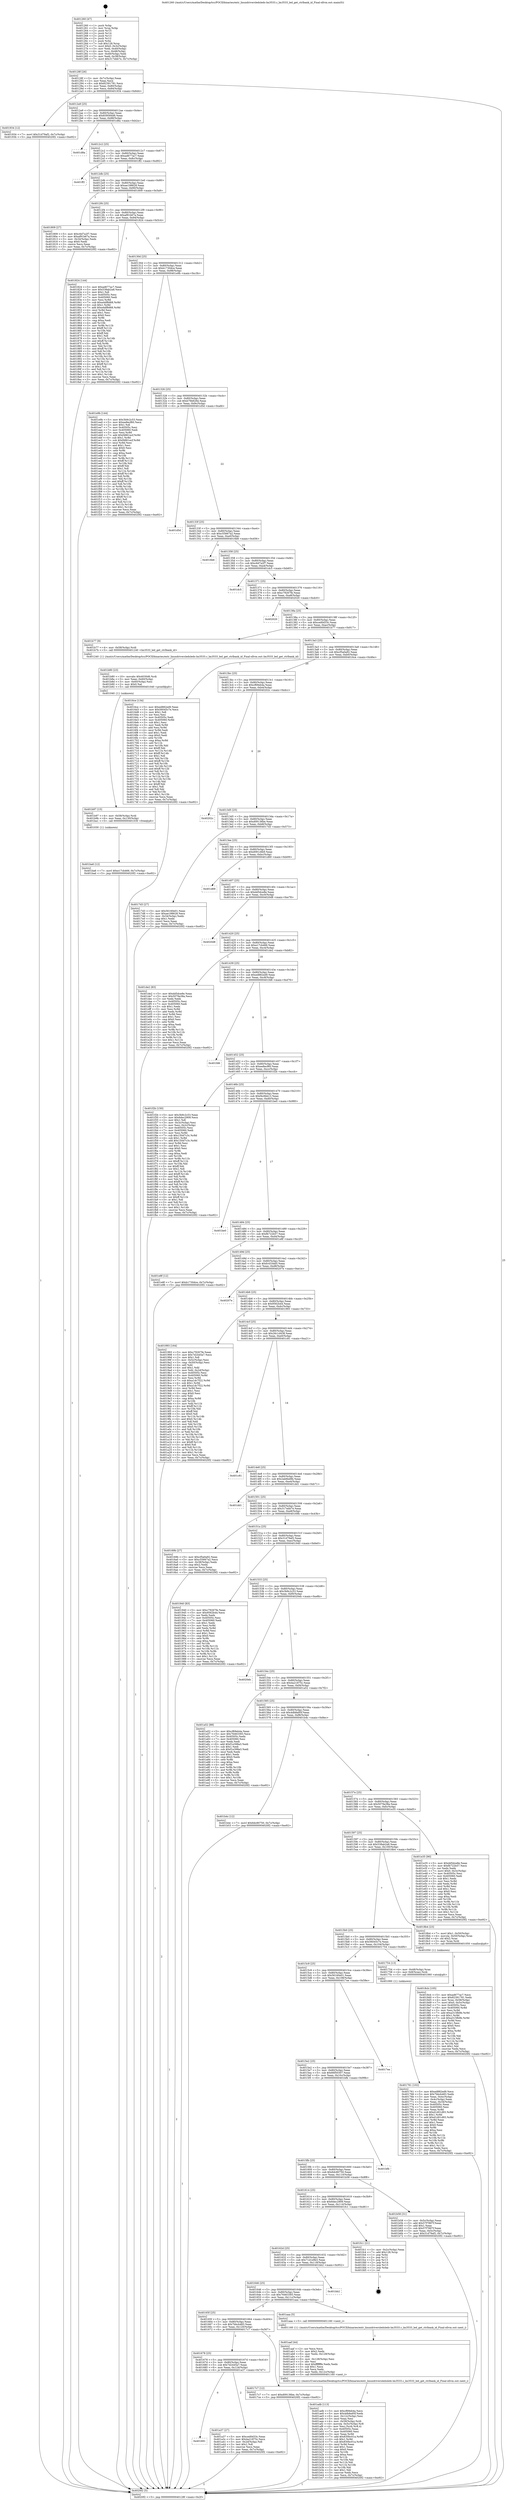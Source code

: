 digraph "0x401260" {
  label = "0x401260 (/mnt/c/Users/mathe/Desktop/tcc/POCII/binaries/extr_linuxdriversledsleds-lm3533.c_lm3533_led_get_ctrlbank_id_Final-ollvm.out::main(0))"
  labelloc = "t"
  node[shape=record]

  Entry [label="",width=0.3,height=0.3,shape=circle,fillcolor=black,style=filled]
  "0x40128f" [label="{
     0x40128f [26]\l
     | [instrs]\l
     &nbsp;&nbsp;0x40128f \<+3\>: mov -0x7c(%rbp),%eax\l
     &nbsp;&nbsp;0x401292 \<+2\>: mov %eax,%ecx\l
     &nbsp;&nbsp;0x401294 \<+6\>: sub $0x82391781,%ecx\l
     &nbsp;&nbsp;0x40129a \<+3\>: mov %eax,-0x80(%rbp)\l
     &nbsp;&nbsp;0x40129d \<+6\>: mov %ecx,-0x84(%rbp)\l
     &nbsp;&nbsp;0x4012a3 \<+6\>: je 0000000000401934 \<main+0x6d4\>\l
  }"]
  "0x401934" [label="{
     0x401934 [12]\l
     | [instrs]\l
     &nbsp;&nbsp;0x401934 \<+7\>: movl $0x31d79af2,-0x7c(%rbp)\l
     &nbsp;&nbsp;0x40193b \<+5\>: jmp 00000000004020f2 \<main+0xe92\>\l
  }"]
  "0x4012a9" [label="{
     0x4012a9 [25]\l
     | [instrs]\l
     &nbsp;&nbsp;0x4012a9 \<+5\>: jmp 00000000004012ae \<main+0x4e\>\l
     &nbsp;&nbsp;0x4012ae \<+3\>: mov -0x80(%rbp),%eax\l
     &nbsp;&nbsp;0x4012b1 \<+5\>: sub $0x839584d6,%eax\l
     &nbsp;&nbsp;0x4012b6 \<+6\>: mov %eax,-0x88(%rbp)\l
     &nbsp;&nbsp;0x4012bc \<+6\>: je 0000000000401d8a \<main+0xb2a\>\l
  }"]
  Exit [label="",width=0.3,height=0.3,shape=circle,fillcolor=black,style=filled,peripheries=2]
  "0x401d8a" [label="{
     0x401d8a\l
  }", style=dashed]
  "0x4012c2" [label="{
     0x4012c2 [25]\l
     | [instrs]\l
     &nbsp;&nbsp;0x4012c2 \<+5\>: jmp 00000000004012c7 \<main+0x67\>\l
     &nbsp;&nbsp;0x4012c7 \<+3\>: mov -0x80(%rbp),%eax\l
     &nbsp;&nbsp;0x4012ca \<+5\>: sub $0xad677ac7,%eax\l
     &nbsp;&nbsp;0x4012cf \<+6\>: mov %eax,-0x8c(%rbp)\l
     &nbsp;&nbsp;0x4012d5 \<+6\>: je 0000000000401ff2 \<main+0xd92\>\l
  }"]
  "0x401ba6" [label="{
     0x401ba6 [12]\l
     | [instrs]\l
     &nbsp;&nbsp;0x401ba6 \<+7\>: movl $0xe17cb466,-0x7c(%rbp)\l
     &nbsp;&nbsp;0x401bad \<+5\>: jmp 00000000004020f2 \<main+0xe92\>\l
  }"]
  "0x401ff2" [label="{
     0x401ff2\l
  }", style=dashed]
  "0x4012db" [label="{
     0x4012db [25]\l
     | [instrs]\l
     &nbsp;&nbsp;0x4012db \<+5\>: jmp 00000000004012e0 \<main+0x80\>\l
     &nbsp;&nbsp;0x4012e0 \<+3\>: mov -0x80(%rbp),%eax\l
     &nbsp;&nbsp;0x4012e3 \<+5\>: sub $0xae188628,%eax\l
     &nbsp;&nbsp;0x4012e8 \<+6\>: mov %eax,-0x90(%rbp)\l
     &nbsp;&nbsp;0x4012ee \<+6\>: je 0000000000401809 \<main+0x5a9\>\l
  }"]
  "0x401b97" [label="{
     0x401b97 [15]\l
     | [instrs]\l
     &nbsp;&nbsp;0x401b97 \<+4\>: mov -0x58(%rbp),%rdi\l
     &nbsp;&nbsp;0x401b9b \<+6\>: mov %eax,-0x130(%rbp)\l
     &nbsp;&nbsp;0x401ba1 \<+5\>: call 0000000000401030 \<free@plt\>\l
     | [calls]\l
     &nbsp;&nbsp;0x401030 \{1\} (unknown)\l
  }"]
  "0x401809" [label="{
     0x401809 [27]\l
     | [instrs]\l
     &nbsp;&nbsp;0x401809 \<+5\>: mov $0xc6d7a2f7,%eax\l
     &nbsp;&nbsp;0x40180e \<+5\>: mov $0xaf91b67a,%ecx\l
     &nbsp;&nbsp;0x401813 \<+3\>: mov -0x34(%rbp),%edx\l
     &nbsp;&nbsp;0x401816 \<+3\>: cmp $0x0,%edx\l
     &nbsp;&nbsp;0x401819 \<+3\>: cmove %ecx,%eax\l
     &nbsp;&nbsp;0x40181c \<+3\>: mov %eax,-0x7c(%rbp)\l
     &nbsp;&nbsp;0x40181f \<+5\>: jmp 00000000004020f2 \<main+0xe92\>\l
  }"]
  "0x4012f4" [label="{
     0x4012f4 [25]\l
     | [instrs]\l
     &nbsp;&nbsp;0x4012f4 \<+5\>: jmp 00000000004012f9 \<main+0x99\>\l
     &nbsp;&nbsp;0x4012f9 \<+3\>: mov -0x80(%rbp),%eax\l
     &nbsp;&nbsp;0x4012fc \<+5\>: sub $0xaf91b67a,%eax\l
     &nbsp;&nbsp;0x401301 \<+6\>: mov %eax,-0x94(%rbp)\l
     &nbsp;&nbsp;0x401307 \<+6\>: je 0000000000401824 \<main+0x5c4\>\l
  }"]
  "0x401b80" [label="{
     0x401b80 [23]\l
     | [instrs]\l
     &nbsp;&nbsp;0x401b80 \<+10\>: movabs $0x4030d6,%rdi\l
     &nbsp;&nbsp;0x401b8a \<+3\>: mov %eax,-0x60(%rbp)\l
     &nbsp;&nbsp;0x401b8d \<+3\>: mov -0x60(%rbp),%esi\l
     &nbsp;&nbsp;0x401b90 \<+2\>: mov $0x0,%al\l
     &nbsp;&nbsp;0x401b92 \<+5\>: call 0000000000401040 \<printf@plt\>\l
     | [calls]\l
     &nbsp;&nbsp;0x401040 \{1\} (unknown)\l
  }"]
  "0x401824" [label="{
     0x401824 [144]\l
     | [instrs]\l
     &nbsp;&nbsp;0x401824 \<+5\>: mov $0xad677ac7,%eax\l
     &nbsp;&nbsp;0x401829 \<+5\>: mov $0x538ab2a8,%ecx\l
     &nbsp;&nbsp;0x40182e \<+2\>: mov $0x1,%dl\l
     &nbsp;&nbsp;0x401830 \<+7\>: mov 0x40505c,%esi\l
     &nbsp;&nbsp;0x401837 \<+7\>: mov 0x405060,%edi\l
     &nbsp;&nbsp;0x40183e \<+3\>: mov %esi,%r8d\l
     &nbsp;&nbsp;0x401841 \<+7\>: sub $0xe4df8d68,%r8d\l
     &nbsp;&nbsp;0x401848 \<+4\>: sub $0x1,%r8d\l
     &nbsp;&nbsp;0x40184c \<+7\>: add $0xe4df8d68,%r8d\l
     &nbsp;&nbsp;0x401853 \<+4\>: imul %r8d,%esi\l
     &nbsp;&nbsp;0x401857 \<+3\>: and $0x1,%esi\l
     &nbsp;&nbsp;0x40185a \<+3\>: cmp $0x0,%esi\l
     &nbsp;&nbsp;0x40185d \<+4\>: sete %r9b\l
     &nbsp;&nbsp;0x401861 \<+3\>: cmp $0xa,%edi\l
     &nbsp;&nbsp;0x401864 \<+4\>: setl %r10b\l
     &nbsp;&nbsp;0x401868 \<+3\>: mov %r9b,%r11b\l
     &nbsp;&nbsp;0x40186b \<+4\>: xor $0xff,%r11b\l
     &nbsp;&nbsp;0x40186f \<+3\>: mov %r10b,%bl\l
     &nbsp;&nbsp;0x401872 \<+3\>: xor $0xff,%bl\l
     &nbsp;&nbsp;0x401875 \<+3\>: xor $0x1,%dl\l
     &nbsp;&nbsp;0x401878 \<+3\>: mov %r11b,%r14b\l
     &nbsp;&nbsp;0x40187b \<+4\>: and $0xff,%r14b\l
     &nbsp;&nbsp;0x40187f \<+3\>: and %dl,%r9b\l
     &nbsp;&nbsp;0x401882 \<+3\>: mov %bl,%r15b\l
     &nbsp;&nbsp;0x401885 \<+4\>: and $0xff,%r15b\l
     &nbsp;&nbsp;0x401889 \<+3\>: and %dl,%r10b\l
     &nbsp;&nbsp;0x40188c \<+3\>: or %r9b,%r14b\l
     &nbsp;&nbsp;0x40188f \<+3\>: or %r10b,%r15b\l
     &nbsp;&nbsp;0x401892 \<+3\>: xor %r15b,%r14b\l
     &nbsp;&nbsp;0x401895 \<+3\>: or %bl,%r11b\l
     &nbsp;&nbsp;0x401898 \<+4\>: xor $0xff,%r11b\l
     &nbsp;&nbsp;0x40189c \<+3\>: or $0x1,%dl\l
     &nbsp;&nbsp;0x40189f \<+3\>: and %dl,%r11b\l
     &nbsp;&nbsp;0x4018a2 \<+3\>: or %r11b,%r14b\l
     &nbsp;&nbsp;0x4018a5 \<+4\>: test $0x1,%r14b\l
     &nbsp;&nbsp;0x4018a9 \<+3\>: cmovne %ecx,%eax\l
     &nbsp;&nbsp;0x4018ac \<+3\>: mov %eax,-0x7c(%rbp)\l
     &nbsp;&nbsp;0x4018af \<+5\>: jmp 00000000004020f2 \<main+0xe92\>\l
  }"]
  "0x40130d" [label="{
     0x40130d [25]\l
     | [instrs]\l
     &nbsp;&nbsp;0x40130d \<+5\>: jmp 0000000000401312 \<main+0xb2\>\l
     &nbsp;&nbsp;0x401312 \<+3\>: mov -0x80(%rbp),%eax\l
     &nbsp;&nbsp;0x401315 \<+5\>: sub $0xb1730dce,%eax\l
     &nbsp;&nbsp;0x40131a \<+6\>: mov %eax,-0x98(%rbp)\l
     &nbsp;&nbsp;0x401320 \<+6\>: je 0000000000401e9b \<main+0xc3b\>\l
  }"]
  "0x401adb" [label="{
     0x401adb [113]\l
     | [instrs]\l
     &nbsp;&nbsp;0x401adb \<+5\>: mov $0xcf69eb4a,%ecx\l
     &nbsp;&nbsp;0x401ae0 \<+5\>: mov $0x4db8a95f,%edx\l
     &nbsp;&nbsp;0x401ae5 \<+6\>: mov -0x12c(%rbp),%esi\l
     &nbsp;&nbsp;0x401aeb \<+3\>: imul %eax,%esi\l
     &nbsp;&nbsp;0x401aee \<+4\>: mov -0x58(%rbp),%rdi\l
     &nbsp;&nbsp;0x401af2 \<+4\>: movslq -0x5c(%rbp),%r8\l
     &nbsp;&nbsp;0x401af6 \<+4\>: mov %esi,(%rdi,%r8,4)\l
     &nbsp;&nbsp;0x401afa \<+7\>: mov 0x40505c,%eax\l
     &nbsp;&nbsp;0x401b01 \<+7\>: mov 0x405060,%esi\l
     &nbsp;&nbsp;0x401b08 \<+3\>: mov %eax,%r9d\l
     &nbsp;&nbsp;0x401b0b \<+7\>: add $0x830bc01a,%r9d\l
     &nbsp;&nbsp;0x401b12 \<+4\>: sub $0x1,%r9d\l
     &nbsp;&nbsp;0x401b16 \<+7\>: sub $0x830bc01a,%r9d\l
     &nbsp;&nbsp;0x401b1d \<+4\>: imul %r9d,%eax\l
     &nbsp;&nbsp;0x401b21 \<+3\>: and $0x1,%eax\l
     &nbsp;&nbsp;0x401b24 \<+3\>: cmp $0x0,%eax\l
     &nbsp;&nbsp;0x401b27 \<+4\>: sete %r10b\l
     &nbsp;&nbsp;0x401b2b \<+3\>: cmp $0xa,%esi\l
     &nbsp;&nbsp;0x401b2e \<+4\>: setl %r11b\l
     &nbsp;&nbsp;0x401b32 \<+3\>: mov %r10b,%bl\l
     &nbsp;&nbsp;0x401b35 \<+3\>: and %r11b,%bl\l
     &nbsp;&nbsp;0x401b38 \<+3\>: xor %r11b,%r10b\l
     &nbsp;&nbsp;0x401b3b \<+3\>: or %r10b,%bl\l
     &nbsp;&nbsp;0x401b3e \<+3\>: test $0x1,%bl\l
     &nbsp;&nbsp;0x401b41 \<+3\>: cmovne %edx,%ecx\l
     &nbsp;&nbsp;0x401b44 \<+3\>: mov %ecx,-0x7c(%rbp)\l
     &nbsp;&nbsp;0x401b47 \<+5\>: jmp 00000000004020f2 \<main+0xe92\>\l
  }"]
  "0x401e9b" [label="{
     0x401e9b [144]\l
     | [instrs]\l
     &nbsp;&nbsp;0x401e9b \<+5\>: mov $0x3b9c2c53,%eax\l
     &nbsp;&nbsp;0x401ea0 \<+5\>: mov $0xee8ecf60,%ecx\l
     &nbsp;&nbsp;0x401ea5 \<+2\>: mov $0x1,%dl\l
     &nbsp;&nbsp;0x401ea7 \<+7\>: mov 0x40505c,%esi\l
     &nbsp;&nbsp;0x401eae \<+7\>: mov 0x405060,%edi\l
     &nbsp;&nbsp;0x401eb5 \<+3\>: mov %esi,%r8d\l
     &nbsp;&nbsp;0x401eb8 \<+7\>: add $0xf4861ecf,%r8d\l
     &nbsp;&nbsp;0x401ebf \<+4\>: sub $0x1,%r8d\l
     &nbsp;&nbsp;0x401ec3 \<+7\>: sub $0xf4861ecf,%r8d\l
     &nbsp;&nbsp;0x401eca \<+4\>: imul %r8d,%esi\l
     &nbsp;&nbsp;0x401ece \<+3\>: and $0x1,%esi\l
     &nbsp;&nbsp;0x401ed1 \<+3\>: cmp $0x0,%esi\l
     &nbsp;&nbsp;0x401ed4 \<+4\>: sete %r9b\l
     &nbsp;&nbsp;0x401ed8 \<+3\>: cmp $0xa,%edi\l
     &nbsp;&nbsp;0x401edb \<+4\>: setl %r10b\l
     &nbsp;&nbsp;0x401edf \<+3\>: mov %r9b,%r11b\l
     &nbsp;&nbsp;0x401ee2 \<+4\>: xor $0xff,%r11b\l
     &nbsp;&nbsp;0x401ee6 \<+3\>: mov %r10b,%bl\l
     &nbsp;&nbsp;0x401ee9 \<+3\>: xor $0xff,%bl\l
     &nbsp;&nbsp;0x401eec \<+3\>: xor $0x1,%dl\l
     &nbsp;&nbsp;0x401eef \<+3\>: mov %r11b,%r14b\l
     &nbsp;&nbsp;0x401ef2 \<+4\>: and $0xff,%r14b\l
     &nbsp;&nbsp;0x401ef6 \<+3\>: and %dl,%r9b\l
     &nbsp;&nbsp;0x401ef9 \<+3\>: mov %bl,%r15b\l
     &nbsp;&nbsp;0x401efc \<+4\>: and $0xff,%r15b\l
     &nbsp;&nbsp;0x401f00 \<+3\>: and %dl,%r10b\l
     &nbsp;&nbsp;0x401f03 \<+3\>: or %r9b,%r14b\l
     &nbsp;&nbsp;0x401f06 \<+3\>: or %r10b,%r15b\l
     &nbsp;&nbsp;0x401f09 \<+3\>: xor %r15b,%r14b\l
     &nbsp;&nbsp;0x401f0c \<+3\>: or %bl,%r11b\l
     &nbsp;&nbsp;0x401f0f \<+4\>: xor $0xff,%r11b\l
     &nbsp;&nbsp;0x401f13 \<+3\>: or $0x1,%dl\l
     &nbsp;&nbsp;0x401f16 \<+3\>: and %dl,%r11b\l
     &nbsp;&nbsp;0x401f19 \<+3\>: or %r11b,%r14b\l
     &nbsp;&nbsp;0x401f1c \<+4\>: test $0x1,%r14b\l
     &nbsp;&nbsp;0x401f20 \<+3\>: cmovne %ecx,%eax\l
     &nbsp;&nbsp;0x401f23 \<+3\>: mov %eax,-0x7c(%rbp)\l
     &nbsp;&nbsp;0x401f26 \<+5\>: jmp 00000000004020f2 \<main+0xe92\>\l
  }"]
  "0x401326" [label="{
     0x401326 [25]\l
     | [instrs]\l
     &nbsp;&nbsp;0x401326 \<+5\>: jmp 000000000040132b \<main+0xcb\>\l
     &nbsp;&nbsp;0x40132b \<+3\>: mov -0x80(%rbp),%eax\l
     &nbsp;&nbsp;0x40132e \<+5\>: sub $0xb76b626e,%eax\l
     &nbsp;&nbsp;0x401333 \<+6\>: mov %eax,-0x9c(%rbp)\l
     &nbsp;&nbsp;0x401339 \<+6\>: je 0000000000401d5d \<main+0xafd\>\l
  }"]
  "0x401aaf" [label="{
     0x401aaf [44]\l
     | [instrs]\l
     &nbsp;&nbsp;0x401aaf \<+2\>: xor %ecx,%ecx\l
     &nbsp;&nbsp;0x401ab1 \<+5\>: mov $0x2,%edx\l
     &nbsp;&nbsp;0x401ab6 \<+6\>: mov %edx,-0x128(%rbp)\l
     &nbsp;&nbsp;0x401abc \<+1\>: cltd\l
     &nbsp;&nbsp;0x401abd \<+6\>: mov -0x128(%rbp),%esi\l
     &nbsp;&nbsp;0x401ac3 \<+2\>: idiv %esi\l
     &nbsp;&nbsp;0x401ac5 \<+6\>: imul $0xfffffffe,%edx,%edx\l
     &nbsp;&nbsp;0x401acb \<+3\>: sub $0x1,%ecx\l
     &nbsp;&nbsp;0x401ace \<+2\>: sub %ecx,%edx\l
     &nbsp;&nbsp;0x401ad0 \<+6\>: mov %edx,-0x12c(%rbp)\l
     &nbsp;&nbsp;0x401ad6 \<+5\>: call 0000000000401160 \<next_i\>\l
     | [calls]\l
     &nbsp;&nbsp;0x401160 \{1\} (/mnt/c/Users/mathe/Desktop/tcc/POCII/binaries/extr_linuxdriversledsleds-lm3533.c_lm3533_led_get_ctrlbank_id_Final-ollvm.out::next_i)\l
  }"]
  "0x401d5d" [label="{
     0x401d5d\l
  }", style=dashed]
  "0x40133f" [label="{
     0x40133f [25]\l
     | [instrs]\l
     &nbsp;&nbsp;0x40133f \<+5\>: jmp 0000000000401344 \<main+0xe4\>\l
     &nbsp;&nbsp;0x401344 \<+3\>: mov -0x80(%rbp),%eax\l
     &nbsp;&nbsp;0x401347 \<+5\>: sub $0xc55667a2,%eax\l
     &nbsp;&nbsp;0x40134c \<+6\>: mov %eax,-0xa0(%rbp)\l
     &nbsp;&nbsp;0x401352 \<+6\>: je 00000000004016b6 \<main+0x456\>\l
  }"]
  "0x401691" [label="{
     0x401691\l
  }", style=dashed]
  "0x4016b6" [label="{
     0x4016b6\l
  }", style=dashed]
  "0x401358" [label="{
     0x401358 [25]\l
     | [instrs]\l
     &nbsp;&nbsp;0x401358 \<+5\>: jmp 000000000040135d \<main+0xfd\>\l
     &nbsp;&nbsp;0x40135d \<+3\>: mov -0x80(%rbp),%eax\l
     &nbsp;&nbsp;0x401360 \<+5\>: sub $0xc6d7a2f7,%eax\l
     &nbsp;&nbsp;0x401365 \<+6\>: mov %eax,-0xa4(%rbp)\l
     &nbsp;&nbsp;0x40136b \<+6\>: je 0000000000401dc5 \<main+0xb65\>\l
  }"]
  "0x401a37" [label="{
     0x401a37 [27]\l
     | [instrs]\l
     &nbsp;&nbsp;0x401a37 \<+5\>: mov $0xced0d33c,%eax\l
     &nbsp;&nbsp;0x401a3c \<+5\>: mov $0x4a21875c,%ecx\l
     &nbsp;&nbsp;0x401a41 \<+3\>: mov -0x2d(%rbp),%dl\l
     &nbsp;&nbsp;0x401a44 \<+3\>: test $0x1,%dl\l
     &nbsp;&nbsp;0x401a47 \<+3\>: cmovne %ecx,%eax\l
     &nbsp;&nbsp;0x401a4a \<+3\>: mov %eax,-0x7c(%rbp)\l
     &nbsp;&nbsp;0x401a4d \<+5\>: jmp 00000000004020f2 \<main+0xe92\>\l
  }"]
  "0x401dc5" [label="{
     0x401dc5\l
  }", style=dashed]
  "0x401371" [label="{
     0x401371 [25]\l
     | [instrs]\l
     &nbsp;&nbsp;0x401371 \<+5\>: jmp 0000000000401376 \<main+0x116\>\l
     &nbsp;&nbsp;0x401376 \<+3\>: mov -0x80(%rbp),%eax\l
     &nbsp;&nbsp;0x401379 \<+5\>: sub $0xc79267fe,%eax\l
     &nbsp;&nbsp;0x40137e \<+6\>: mov %eax,-0xa8(%rbp)\l
     &nbsp;&nbsp;0x401384 \<+6\>: je 0000000000402020 \<main+0xdc0\>\l
  }"]
  "0x4018cb" [label="{
     0x4018cb [105]\l
     | [instrs]\l
     &nbsp;&nbsp;0x4018cb \<+5\>: mov $0xad677ac7,%ecx\l
     &nbsp;&nbsp;0x4018d0 \<+5\>: mov $0x82391781,%edx\l
     &nbsp;&nbsp;0x4018d5 \<+4\>: mov %rax,-0x58(%rbp)\l
     &nbsp;&nbsp;0x4018d9 \<+7\>: movl $0x0,-0x5c(%rbp)\l
     &nbsp;&nbsp;0x4018e0 \<+7\>: mov 0x40505c,%esi\l
     &nbsp;&nbsp;0x4018e7 \<+8\>: mov 0x405060,%r8d\l
     &nbsp;&nbsp;0x4018ef \<+3\>: mov %esi,%r9d\l
     &nbsp;&nbsp;0x4018f2 \<+7\>: add $0xa315fb9b,%r9d\l
     &nbsp;&nbsp;0x4018f9 \<+4\>: sub $0x1,%r9d\l
     &nbsp;&nbsp;0x4018fd \<+7\>: sub $0xa315fb9b,%r9d\l
     &nbsp;&nbsp;0x401904 \<+4\>: imul %r9d,%esi\l
     &nbsp;&nbsp;0x401908 \<+3\>: and $0x1,%esi\l
     &nbsp;&nbsp;0x40190b \<+3\>: cmp $0x0,%esi\l
     &nbsp;&nbsp;0x40190e \<+4\>: sete %r10b\l
     &nbsp;&nbsp;0x401912 \<+4\>: cmp $0xa,%r8d\l
     &nbsp;&nbsp;0x401916 \<+4\>: setl %r11b\l
     &nbsp;&nbsp;0x40191a \<+3\>: mov %r10b,%bl\l
     &nbsp;&nbsp;0x40191d \<+3\>: and %r11b,%bl\l
     &nbsp;&nbsp;0x401920 \<+3\>: xor %r11b,%r10b\l
     &nbsp;&nbsp;0x401923 \<+3\>: or %r10b,%bl\l
     &nbsp;&nbsp;0x401926 \<+3\>: test $0x1,%bl\l
     &nbsp;&nbsp;0x401929 \<+3\>: cmovne %edx,%ecx\l
     &nbsp;&nbsp;0x40192c \<+3\>: mov %ecx,-0x7c(%rbp)\l
     &nbsp;&nbsp;0x40192f \<+5\>: jmp 00000000004020f2 \<main+0xe92\>\l
  }"]
  "0x402020" [label="{
     0x402020\l
  }", style=dashed]
  "0x40138a" [label="{
     0x40138a [25]\l
     | [instrs]\l
     &nbsp;&nbsp;0x40138a \<+5\>: jmp 000000000040138f \<main+0x12f\>\l
     &nbsp;&nbsp;0x40138f \<+3\>: mov -0x80(%rbp),%eax\l
     &nbsp;&nbsp;0x401392 \<+5\>: sub $0xced0d33c,%eax\l
     &nbsp;&nbsp;0x401397 \<+6\>: mov %eax,-0xac(%rbp)\l
     &nbsp;&nbsp;0x40139d \<+6\>: je 0000000000401b77 \<main+0x917\>\l
  }"]
  "0x401678" [label="{
     0x401678 [25]\l
     | [instrs]\l
     &nbsp;&nbsp;0x401678 \<+5\>: jmp 000000000040167d \<main+0x41d\>\l
     &nbsp;&nbsp;0x40167d \<+3\>: mov -0x80(%rbp),%eax\l
     &nbsp;&nbsp;0x401680 \<+5\>: sub $0x7d2445a7,%eax\l
     &nbsp;&nbsp;0x401685 \<+6\>: mov %eax,-0x124(%rbp)\l
     &nbsp;&nbsp;0x40168b \<+6\>: je 0000000000401a37 \<main+0x7d7\>\l
  }"]
  "0x401b77" [label="{
     0x401b77 [9]\l
     | [instrs]\l
     &nbsp;&nbsp;0x401b77 \<+4\>: mov -0x58(%rbp),%rdi\l
     &nbsp;&nbsp;0x401b7b \<+5\>: call 0000000000401240 \<lm3533_led_get_ctrlbank_id\>\l
     | [calls]\l
     &nbsp;&nbsp;0x401240 \{1\} (/mnt/c/Users/mathe/Desktop/tcc/POCII/binaries/extr_linuxdriversledsleds-lm3533.c_lm3533_led_get_ctrlbank_id_Final-ollvm.out::lm3533_led_get_ctrlbank_id)\l
  }"]
  "0x4013a3" [label="{
     0x4013a3 [25]\l
     | [instrs]\l
     &nbsp;&nbsp;0x4013a3 \<+5\>: jmp 00000000004013a8 \<main+0x148\>\l
     &nbsp;&nbsp;0x4013a8 \<+3\>: mov -0x80(%rbp),%eax\l
     &nbsp;&nbsp;0x4013ab \<+5\>: sub $0xcf5a0a92,%eax\l
     &nbsp;&nbsp;0x4013b0 \<+6\>: mov %eax,-0xb0(%rbp)\l
     &nbsp;&nbsp;0x4013b6 \<+6\>: je 00000000004016ce \<main+0x46e\>\l
  }"]
  "0x4017c7" [label="{
     0x4017c7 [12]\l
     | [instrs]\l
     &nbsp;&nbsp;0x4017c7 \<+7\>: movl $0xd09136be,-0x7c(%rbp)\l
     &nbsp;&nbsp;0x4017ce \<+5\>: jmp 00000000004020f2 \<main+0xe92\>\l
  }"]
  "0x4016ce" [label="{
     0x4016ce [134]\l
     | [instrs]\l
     &nbsp;&nbsp;0x4016ce \<+5\>: mov $0xed882ed9,%eax\l
     &nbsp;&nbsp;0x4016d3 \<+5\>: mov $0x56045c7e,%ecx\l
     &nbsp;&nbsp;0x4016d8 \<+2\>: mov $0x1,%dl\l
     &nbsp;&nbsp;0x4016da \<+2\>: xor %esi,%esi\l
     &nbsp;&nbsp;0x4016dc \<+7\>: mov 0x40505c,%edi\l
     &nbsp;&nbsp;0x4016e3 \<+8\>: mov 0x405060,%r8d\l
     &nbsp;&nbsp;0x4016eb \<+3\>: sub $0x1,%esi\l
     &nbsp;&nbsp;0x4016ee \<+3\>: mov %edi,%r9d\l
     &nbsp;&nbsp;0x4016f1 \<+3\>: add %esi,%r9d\l
     &nbsp;&nbsp;0x4016f4 \<+4\>: imul %r9d,%edi\l
     &nbsp;&nbsp;0x4016f8 \<+3\>: and $0x1,%edi\l
     &nbsp;&nbsp;0x4016fb \<+3\>: cmp $0x0,%edi\l
     &nbsp;&nbsp;0x4016fe \<+4\>: sete %r10b\l
     &nbsp;&nbsp;0x401702 \<+4\>: cmp $0xa,%r8d\l
     &nbsp;&nbsp;0x401706 \<+4\>: setl %r11b\l
     &nbsp;&nbsp;0x40170a \<+3\>: mov %r10b,%bl\l
     &nbsp;&nbsp;0x40170d \<+3\>: xor $0xff,%bl\l
     &nbsp;&nbsp;0x401710 \<+3\>: mov %r11b,%r14b\l
     &nbsp;&nbsp;0x401713 \<+4\>: xor $0xff,%r14b\l
     &nbsp;&nbsp;0x401717 \<+3\>: xor $0x1,%dl\l
     &nbsp;&nbsp;0x40171a \<+3\>: mov %bl,%r15b\l
     &nbsp;&nbsp;0x40171d \<+4\>: and $0xff,%r15b\l
     &nbsp;&nbsp;0x401721 \<+3\>: and %dl,%r10b\l
     &nbsp;&nbsp;0x401724 \<+3\>: mov %r14b,%r12b\l
     &nbsp;&nbsp;0x401727 \<+4\>: and $0xff,%r12b\l
     &nbsp;&nbsp;0x40172b \<+3\>: and %dl,%r11b\l
     &nbsp;&nbsp;0x40172e \<+3\>: or %r10b,%r15b\l
     &nbsp;&nbsp;0x401731 \<+3\>: or %r11b,%r12b\l
     &nbsp;&nbsp;0x401734 \<+3\>: xor %r12b,%r15b\l
     &nbsp;&nbsp;0x401737 \<+3\>: or %r14b,%bl\l
     &nbsp;&nbsp;0x40173a \<+3\>: xor $0xff,%bl\l
     &nbsp;&nbsp;0x40173d \<+3\>: or $0x1,%dl\l
     &nbsp;&nbsp;0x401740 \<+2\>: and %dl,%bl\l
     &nbsp;&nbsp;0x401742 \<+3\>: or %bl,%r15b\l
     &nbsp;&nbsp;0x401745 \<+4\>: test $0x1,%r15b\l
     &nbsp;&nbsp;0x401749 \<+3\>: cmovne %ecx,%eax\l
     &nbsp;&nbsp;0x40174c \<+3\>: mov %eax,-0x7c(%rbp)\l
     &nbsp;&nbsp;0x40174f \<+5\>: jmp 00000000004020f2 \<main+0xe92\>\l
  }"]
  "0x4013bc" [label="{
     0x4013bc [25]\l
     | [instrs]\l
     &nbsp;&nbsp;0x4013bc \<+5\>: jmp 00000000004013c1 \<main+0x161\>\l
     &nbsp;&nbsp;0x4013c1 \<+3\>: mov -0x80(%rbp),%eax\l
     &nbsp;&nbsp;0x4013c4 \<+5\>: sub $0xcf69eb4a,%eax\l
     &nbsp;&nbsp;0x4013c9 \<+6\>: mov %eax,-0xb4(%rbp)\l
     &nbsp;&nbsp;0x4013cf \<+6\>: je 000000000040202c \<main+0xdcc\>\l
  }"]
  "0x40165f" [label="{
     0x40165f [25]\l
     | [instrs]\l
     &nbsp;&nbsp;0x40165f \<+5\>: jmp 0000000000401664 \<main+0x404\>\l
     &nbsp;&nbsp;0x401664 \<+3\>: mov -0x80(%rbp),%eax\l
     &nbsp;&nbsp;0x401667 \<+5\>: sub $0x7bbcb483,%eax\l
     &nbsp;&nbsp;0x40166c \<+6\>: mov %eax,-0x120(%rbp)\l
     &nbsp;&nbsp;0x401672 \<+6\>: je 00000000004017c7 \<main+0x567\>\l
  }"]
  "0x40202c" [label="{
     0x40202c\l
  }", style=dashed]
  "0x4013d5" [label="{
     0x4013d5 [25]\l
     | [instrs]\l
     &nbsp;&nbsp;0x4013d5 \<+5\>: jmp 00000000004013da \<main+0x17a\>\l
     &nbsp;&nbsp;0x4013da \<+3\>: mov -0x80(%rbp),%eax\l
     &nbsp;&nbsp;0x4013dd \<+5\>: sub $0xd09136be,%eax\l
     &nbsp;&nbsp;0x4013e2 \<+6\>: mov %eax,-0xb8(%rbp)\l
     &nbsp;&nbsp;0x4013e8 \<+6\>: je 00000000004017d3 \<main+0x573\>\l
  }"]
  "0x401aaa" [label="{
     0x401aaa [5]\l
     | [instrs]\l
     &nbsp;&nbsp;0x401aaa \<+5\>: call 0000000000401160 \<next_i\>\l
     | [calls]\l
     &nbsp;&nbsp;0x401160 \{1\} (/mnt/c/Users/mathe/Desktop/tcc/POCII/binaries/extr_linuxdriversledsleds-lm3533.c_lm3533_led_get_ctrlbank_id_Final-ollvm.out::next_i)\l
  }"]
  "0x4017d3" [label="{
     0x4017d3 [27]\l
     | [instrs]\l
     &nbsp;&nbsp;0x4017d3 \<+5\>: mov $0x56160e01,%eax\l
     &nbsp;&nbsp;0x4017d8 \<+5\>: mov $0xae188628,%ecx\l
     &nbsp;&nbsp;0x4017dd \<+3\>: mov -0x34(%rbp),%edx\l
     &nbsp;&nbsp;0x4017e0 \<+3\>: cmp $0x1,%edx\l
     &nbsp;&nbsp;0x4017e3 \<+3\>: cmovl %ecx,%eax\l
     &nbsp;&nbsp;0x4017e6 \<+3\>: mov %eax,-0x7c(%rbp)\l
     &nbsp;&nbsp;0x4017e9 \<+5\>: jmp 00000000004020f2 \<main+0xe92\>\l
  }"]
  "0x4013ee" [label="{
     0x4013ee [25]\l
     | [instrs]\l
     &nbsp;&nbsp;0x4013ee \<+5\>: jmp 00000000004013f3 \<main+0x193\>\l
     &nbsp;&nbsp;0x4013f3 \<+3\>: mov -0x80(%rbp),%eax\l
     &nbsp;&nbsp;0x4013f6 \<+5\>: sub $0xd091c6b9,%eax\l
     &nbsp;&nbsp;0x4013fb \<+6\>: mov %eax,-0xbc(%rbp)\l
     &nbsp;&nbsp;0x401401 \<+6\>: je 0000000000401d69 \<main+0xb09\>\l
  }"]
  "0x401646" [label="{
     0x401646 [25]\l
     | [instrs]\l
     &nbsp;&nbsp;0x401646 \<+5\>: jmp 000000000040164b \<main+0x3eb\>\l
     &nbsp;&nbsp;0x40164b \<+3\>: mov -0x80(%rbp),%eax\l
     &nbsp;&nbsp;0x40164e \<+5\>: sub $0x76463393,%eax\l
     &nbsp;&nbsp;0x401653 \<+6\>: mov %eax,-0x11c(%rbp)\l
     &nbsp;&nbsp;0x401659 \<+6\>: je 0000000000401aaa \<main+0x84a\>\l
  }"]
  "0x401d69" [label="{
     0x401d69\l
  }", style=dashed]
  "0x401407" [label="{
     0x401407 [25]\l
     | [instrs]\l
     &nbsp;&nbsp;0x401407 \<+5\>: jmp 000000000040140c \<main+0x1ac\>\l
     &nbsp;&nbsp;0x40140c \<+3\>: mov -0x80(%rbp),%eax\l
     &nbsp;&nbsp;0x40140f \<+5\>: sub $0xdd5dce8e,%eax\l
     &nbsp;&nbsp;0x401414 \<+6\>: mov %eax,-0xc0(%rbp)\l
     &nbsp;&nbsp;0x40141a \<+6\>: je 00000000004020d8 \<main+0xe78\>\l
  }"]
  "0x401bb2" [label="{
     0x401bb2\l
  }", style=dashed]
  "0x4020d8" [label="{
     0x4020d8\l
  }", style=dashed]
  "0x401420" [label="{
     0x401420 [25]\l
     | [instrs]\l
     &nbsp;&nbsp;0x401420 \<+5\>: jmp 0000000000401425 \<main+0x1c5\>\l
     &nbsp;&nbsp;0x401425 \<+3\>: mov -0x80(%rbp),%eax\l
     &nbsp;&nbsp;0x401428 \<+5\>: sub $0xe17cb466,%eax\l
     &nbsp;&nbsp;0x40142d \<+6\>: mov %eax,-0xc4(%rbp)\l
     &nbsp;&nbsp;0x401433 \<+6\>: je 0000000000401de2 \<main+0xb82\>\l
  }"]
  "0x40162d" [label="{
     0x40162d [25]\l
     | [instrs]\l
     &nbsp;&nbsp;0x40162d \<+5\>: jmp 0000000000401632 \<main+0x3d2\>\l
     &nbsp;&nbsp;0x401632 \<+3\>: mov -0x80(%rbp),%eax\l
     &nbsp;&nbsp;0x401635 \<+5\>: sub $0x71d1e9e3,%eax\l
     &nbsp;&nbsp;0x40163a \<+6\>: mov %eax,-0x118(%rbp)\l
     &nbsp;&nbsp;0x401640 \<+6\>: je 0000000000401bb2 \<main+0x952\>\l
  }"]
  "0x401de2" [label="{
     0x401de2 [83]\l
     | [instrs]\l
     &nbsp;&nbsp;0x401de2 \<+5\>: mov $0xdd5dce8e,%eax\l
     &nbsp;&nbsp;0x401de7 \<+5\>: mov $0x5079a38a,%ecx\l
     &nbsp;&nbsp;0x401dec \<+2\>: xor %edx,%edx\l
     &nbsp;&nbsp;0x401dee \<+7\>: mov 0x40505c,%esi\l
     &nbsp;&nbsp;0x401df5 \<+7\>: mov 0x405060,%edi\l
     &nbsp;&nbsp;0x401dfc \<+3\>: sub $0x1,%edx\l
     &nbsp;&nbsp;0x401dff \<+3\>: mov %esi,%r8d\l
     &nbsp;&nbsp;0x401e02 \<+3\>: add %edx,%r8d\l
     &nbsp;&nbsp;0x401e05 \<+4\>: imul %r8d,%esi\l
     &nbsp;&nbsp;0x401e09 \<+3\>: and $0x1,%esi\l
     &nbsp;&nbsp;0x401e0c \<+3\>: cmp $0x0,%esi\l
     &nbsp;&nbsp;0x401e0f \<+4\>: sete %r9b\l
     &nbsp;&nbsp;0x401e13 \<+3\>: cmp $0xa,%edi\l
     &nbsp;&nbsp;0x401e16 \<+4\>: setl %r10b\l
     &nbsp;&nbsp;0x401e1a \<+3\>: mov %r9b,%r11b\l
     &nbsp;&nbsp;0x401e1d \<+3\>: and %r10b,%r11b\l
     &nbsp;&nbsp;0x401e20 \<+3\>: xor %r10b,%r9b\l
     &nbsp;&nbsp;0x401e23 \<+3\>: or %r9b,%r11b\l
     &nbsp;&nbsp;0x401e26 \<+4\>: test $0x1,%r11b\l
     &nbsp;&nbsp;0x401e2a \<+3\>: cmovne %ecx,%eax\l
     &nbsp;&nbsp;0x401e2d \<+3\>: mov %eax,-0x7c(%rbp)\l
     &nbsp;&nbsp;0x401e30 \<+5\>: jmp 00000000004020f2 \<main+0xe92\>\l
  }"]
  "0x401439" [label="{
     0x401439 [25]\l
     | [instrs]\l
     &nbsp;&nbsp;0x401439 \<+5\>: jmp 000000000040143e \<main+0x1de\>\l
     &nbsp;&nbsp;0x40143e \<+3\>: mov -0x80(%rbp),%eax\l
     &nbsp;&nbsp;0x401441 \<+5\>: sub $0xed882ed9,%eax\l
     &nbsp;&nbsp;0x401446 \<+6\>: mov %eax,-0xc8(%rbp)\l
     &nbsp;&nbsp;0x40144c \<+6\>: je 0000000000401fd6 \<main+0xd76\>\l
  }"]
  "0x401fc1" [label="{
     0x401fc1 [21]\l
     | [instrs]\l
     &nbsp;&nbsp;0x401fc1 \<+3\>: mov -0x2c(%rbp),%eax\l
     &nbsp;&nbsp;0x401fc4 \<+7\>: add $0x128,%rsp\l
     &nbsp;&nbsp;0x401fcb \<+1\>: pop %rbx\l
     &nbsp;&nbsp;0x401fcc \<+2\>: pop %r12\l
     &nbsp;&nbsp;0x401fce \<+2\>: pop %r13\l
     &nbsp;&nbsp;0x401fd0 \<+2\>: pop %r14\l
     &nbsp;&nbsp;0x401fd2 \<+2\>: pop %r15\l
     &nbsp;&nbsp;0x401fd4 \<+1\>: pop %rbp\l
     &nbsp;&nbsp;0x401fd5 \<+1\>: ret\l
  }"]
  "0x401fd6" [label="{
     0x401fd6\l
  }", style=dashed]
  "0x401452" [label="{
     0x401452 [25]\l
     | [instrs]\l
     &nbsp;&nbsp;0x401452 \<+5\>: jmp 0000000000401457 \<main+0x1f7\>\l
     &nbsp;&nbsp;0x401457 \<+3\>: mov -0x80(%rbp),%eax\l
     &nbsp;&nbsp;0x40145a \<+5\>: sub $0xee8ecf60,%eax\l
     &nbsp;&nbsp;0x40145f \<+6\>: mov %eax,-0xcc(%rbp)\l
     &nbsp;&nbsp;0x401465 \<+6\>: je 0000000000401f2b \<main+0xccb\>\l
  }"]
  "0x401614" [label="{
     0x401614 [25]\l
     | [instrs]\l
     &nbsp;&nbsp;0x401614 \<+5\>: jmp 0000000000401619 \<main+0x3b9\>\l
     &nbsp;&nbsp;0x401619 \<+3\>: mov -0x80(%rbp),%eax\l
     &nbsp;&nbsp;0x40161c \<+5\>: sub $0x6dec2909,%eax\l
     &nbsp;&nbsp;0x401621 \<+6\>: mov %eax,-0x114(%rbp)\l
     &nbsp;&nbsp;0x401627 \<+6\>: je 0000000000401fc1 \<main+0xd61\>\l
  }"]
  "0x401f2b" [label="{
     0x401f2b [150]\l
     | [instrs]\l
     &nbsp;&nbsp;0x401f2b \<+5\>: mov $0x3b9c2c53,%eax\l
     &nbsp;&nbsp;0x401f30 \<+5\>: mov $0x6dec2909,%ecx\l
     &nbsp;&nbsp;0x401f35 \<+2\>: mov $0x1,%dl\l
     &nbsp;&nbsp;0x401f37 \<+3\>: mov -0x3c(%rbp),%esi\l
     &nbsp;&nbsp;0x401f3a \<+3\>: mov %esi,-0x2c(%rbp)\l
     &nbsp;&nbsp;0x401f3d \<+7\>: mov 0x40505c,%esi\l
     &nbsp;&nbsp;0x401f44 \<+7\>: mov 0x405060,%edi\l
     &nbsp;&nbsp;0x401f4b \<+3\>: mov %esi,%r8d\l
     &nbsp;&nbsp;0x401f4e \<+7\>: sub $0x150d7c3c,%r8d\l
     &nbsp;&nbsp;0x401f55 \<+4\>: sub $0x1,%r8d\l
     &nbsp;&nbsp;0x401f59 \<+7\>: add $0x150d7c3c,%r8d\l
     &nbsp;&nbsp;0x401f60 \<+4\>: imul %r8d,%esi\l
     &nbsp;&nbsp;0x401f64 \<+3\>: and $0x1,%esi\l
     &nbsp;&nbsp;0x401f67 \<+3\>: cmp $0x0,%esi\l
     &nbsp;&nbsp;0x401f6a \<+4\>: sete %r9b\l
     &nbsp;&nbsp;0x401f6e \<+3\>: cmp $0xa,%edi\l
     &nbsp;&nbsp;0x401f71 \<+4\>: setl %r10b\l
     &nbsp;&nbsp;0x401f75 \<+3\>: mov %r9b,%r11b\l
     &nbsp;&nbsp;0x401f78 \<+4\>: xor $0xff,%r11b\l
     &nbsp;&nbsp;0x401f7c \<+3\>: mov %r10b,%bl\l
     &nbsp;&nbsp;0x401f7f \<+3\>: xor $0xff,%bl\l
     &nbsp;&nbsp;0x401f82 \<+3\>: xor $0x1,%dl\l
     &nbsp;&nbsp;0x401f85 \<+3\>: mov %r11b,%r14b\l
     &nbsp;&nbsp;0x401f88 \<+4\>: and $0xff,%r14b\l
     &nbsp;&nbsp;0x401f8c \<+3\>: and %dl,%r9b\l
     &nbsp;&nbsp;0x401f8f \<+3\>: mov %bl,%r15b\l
     &nbsp;&nbsp;0x401f92 \<+4\>: and $0xff,%r15b\l
     &nbsp;&nbsp;0x401f96 \<+3\>: and %dl,%r10b\l
     &nbsp;&nbsp;0x401f99 \<+3\>: or %r9b,%r14b\l
     &nbsp;&nbsp;0x401f9c \<+3\>: or %r10b,%r15b\l
     &nbsp;&nbsp;0x401f9f \<+3\>: xor %r15b,%r14b\l
     &nbsp;&nbsp;0x401fa2 \<+3\>: or %bl,%r11b\l
     &nbsp;&nbsp;0x401fa5 \<+4\>: xor $0xff,%r11b\l
     &nbsp;&nbsp;0x401fa9 \<+3\>: or $0x1,%dl\l
     &nbsp;&nbsp;0x401fac \<+3\>: and %dl,%r11b\l
     &nbsp;&nbsp;0x401faf \<+3\>: or %r11b,%r14b\l
     &nbsp;&nbsp;0x401fb2 \<+4\>: test $0x1,%r14b\l
     &nbsp;&nbsp;0x401fb6 \<+3\>: cmovne %ecx,%eax\l
     &nbsp;&nbsp;0x401fb9 \<+3\>: mov %eax,-0x7c(%rbp)\l
     &nbsp;&nbsp;0x401fbc \<+5\>: jmp 00000000004020f2 \<main+0xe92\>\l
  }"]
  "0x40146b" [label="{
     0x40146b [25]\l
     | [instrs]\l
     &nbsp;&nbsp;0x40146b \<+5\>: jmp 0000000000401470 \<main+0x210\>\l
     &nbsp;&nbsp;0x401470 \<+3\>: mov -0x80(%rbp),%eax\l
     &nbsp;&nbsp;0x401473 \<+5\>: sub $0xf4c6bb13,%eax\l
     &nbsp;&nbsp;0x401478 \<+6\>: mov %eax,-0xd0(%rbp)\l
     &nbsp;&nbsp;0x40147e \<+6\>: je 0000000000401be0 \<main+0x980\>\l
  }"]
  "0x401b58" [label="{
     0x401b58 [31]\l
     | [instrs]\l
     &nbsp;&nbsp;0x401b58 \<+3\>: mov -0x5c(%rbp),%eax\l
     &nbsp;&nbsp;0x401b5b \<+5\>: add $0x57f7897f,%eax\l
     &nbsp;&nbsp;0x401b60 \<+3\>: add $0x1,%eax\l
     &nbsp;&nbsp;0x401b63 \<+5\>: sub $0x57f7897f,%eax\l
     &nbsp;&nbsp;0x401b68 \<+3\>: mov %eax,-0x5c(%rbp)\l
     &nbsp;&nbsp;0x401b6b \<+7\>: movl $0x31d79af2,-0x7c(%rbp)\l
     &nbsp;&nbsp;0x401b72 \<+5\>: jmp 00000000004020f2 \<main+0xe92\>\l
  }"]
  "0x401be0" [label="{
     0x401be0\l
  }", style=dashed]
  "0x401484" [label="{
     0x401484 [25]\l
     | [instrs]\l
     &nbsp;&nbsp;0x401484 \<+5\>: jmp 0000000000401489 \<main+0x229\>\l
     &nbsp;&nbsp;0x401489 \<+3\>: mov -0x80(%rbp),%eax\l
     &nbsp;&nbsp;0x40148c \<+5\>: sub $0xfb722b57,%eax\l
     &nbsp;&nbsp;0x401491 \<+6\>: mov %eax,-0xd4(%rbp)\l
     &nbsp;&nbsp;0x401497 \<+6\>: je 0000000000401e8f \<main+0xc2f\>\l
  }"]
  "0x4015fb" [label="{
     0x4015fb [25]\l
     | [instrs]\l
     &nbsp;&nbsp;0x4015fb \<+5\>: jmp 0000000000401600 \<main+0x3a0\>\l
     &nbsp;&nbsp;0x401600 \<+3\>: mov -0x80(%rbp),%eax\l
     &nbsp;&nbsp;0x401603 \<+5\>: sub $0x6dc80750,%eax\l
     &nbsp;&nbsp;0x401608 \<+6\>: mov %eax,-0x110(%rbp)\l
     &nbsp;&nbsp;0x40160e \<+6\>: je 0000000000401b58 \<main+0x8f8\>\l
  }"]
  "0x401e8f" [label="{
     0x401e8f [12]\l
     | [instrs]\l
     &nbsp;&nbsp;0x401e8f \<+7\>: movl $0xb1730dce,-0x7c(%rbp)\l
     &nbsp;&nbsp;0x401e96 \<+5\>: jmp 00000000004020f2 \<main+0xe92\>\l
  }"]
  "0x40149d" [label="{
     0x40149d [25]\l
     | [instrs]\l
     &nbsp;&nbsp;0x40149d \<+5\>: jmp 00000000004014a2 \<main+0x242\>\l
     &nbsp;&nbsp;0x4014a2 \<+3\>: mov -0x80(%rbp),%eax\l
     &nbsp;&nbsp;0x4014a5 \<+5\>: sub $0xfc433dd5,%eax\l
     &nbsp;&nbsp;0x4014aa \<+6\>: mov %eax,-0xd8(%rbp)\l
     &nbsp;&nbsp;0x4014b0 \<+6\>: je 000000000040207e \<main+0xe1e\>\l
  }"]
  "0x401bfb" [label="{
     0x401bfb\l
  }", style=dashed]
  "0x40207e" [label="{
     0x40207e\l
  }", style=dashed]
  "0x4014b6" [label="{
     0x4014b6 [25]\l
     | [instrs]\l
     &nbsp;&nbsp;0x4014b6 \<+5\>: jmp 00000000004014bb \<main+0x25b\>\l
     &nbsp;&nbsp;0x4014bb \<+3\>: mov -0x80(%rbp),%eax\l
     &nbsp;&nbsp;0x4014be \<+5\>: sub $0x9562b44,%eax\l
     &nbsp;&nbsp;0x4014c3 \<+6\>: mov %eax,-0xdc(%rbp)\l
     &nbsp;&nbsp;0x4014c9 \<+6\>: je 0000000000401993 \<main+0x733\>\l
  }"]
  "0x4015e2" [label="{
     0x4015e2 [25]\l
     | [instrs]\l
     &nbsp;&nbsp;0x4015e2 \<+5\>: jmp 00000000004015e7 \<main+0x387\>\l
     &nbsp;&nbsp;0x4015e7 \<+3\>: mov -0x80(%rbp),%eax\l
     &nbsp;&nbsp;0x4015ea \<+5\>: sub $0x66f50307,%eax\l
     &nbsp;&nbsp;0x4015ef \<+6\>: mov %eax,-0x10c(%rbp)\l
     &nbsp;&nbsp;0x4015f5 \<+6\>: je 0000000000401bfb \<main+0x99b\>\l
  }"]
  "0x401993" [label="{
     0x401993 [164]\l
     | [instrs]\l
     &nbsp;&nbsp;0x401993 \<+5\>: mov $0xc79267fe,%eax\l
     &nbsp;&nbsp;0x401998 \<+5\>: mov $0x7d2445a7,%ecx\l
     &nbsp;&nbsp;0x40199d \<+2\>: mov $0x1,%dl\l
     &nbsp;&nbsp;0x40199f \<+3\>: mov -0x5c(%rbp),%esi\l
     &nbsp;&nbsp;0x4019a2 \<+3\>: cmp -0x50(%rbp),%esi\l
     &nbsp;&nbsp;0x4019a5 \<+4\>: setl %dil\l
     &nbsp;&nbsp;0x4019a9 \<+4\>: and $0x1,%dil\l
     &nbsp;&nbsp;0x4019ad \<+4\>: mov %dil,-0x2d(%rbp)\l
     &nbsp;&nbsp;0x4019b1 \<+7\>: mov 0x40505c,%esi\l
     &nbsp;&nbsp;0x4019b8 \<+8\>: mov 0x405060,%r8d\l
     &nbsp;&nbsp;0x4019c0 \<+3\>: mov %esi,%r9d\l
     &nbsp;&nbsp;0x4019c3 \<+7\>: sub $0xa1dc7f22,%r9d\l
     &nbsp;&nbsp;0x4019ca \<+4\>: sub $0x1,%r9d\l
     &nbsp;&nbsp;0x4019ce \<+7\>: add $0xa1dc7f22,%r9d\l
     &nbsp;&nbsp;0x4019d5 \<+4\>: imul %r9d,%esi\l
     &nbsp;&nbsp;0x4019d9 \<+3\>: and $0x1,%esi\l
     &nbsp;&nbsp;0x4019dc \<+3\>: cmp $0x0,%esi\l
     &nbsp;&nbsp;0x4019df \<+4\>: sete %dil\l
     &nbsp;&nbsp;0x4019e3 \<+4\>: cmp $0xa,%r8d\l
     &nbsp;&nbsp;0x4019e7 \<+4\>: setl %r10b\l
     &nbsp;&nbsp;0x4019eb \<+3\>: mov %dil,%r11b\l
     &nbsp;&nbsp;0x4019ee \<+4\>: xor $0xff,%r11b\l
     &nbsp;&nbsp;0x4019f2 \<+3\>: mov %r10b,%bl\l
     &nbsp;&nbsp;0x4019f5 \<+3\>: xor $0xff,%bl\l
     &nbsp;&nbsp;0x4019f8 \<+3\>: xor $0x0,%dl\l
     &nbsp;&nbsp;0x4019fb \<+3\>: mov %r11b,%r14b\l
     &nbsp;&nbsp;0x4019fe \<+4\>: and $0x0,%r14b\l
     &nbsp;&nbsp;0x401a02 \<+3\>: and %dl,%dil\l
     &nbsp;&nbsp;0x401a05 \<+3\>: mov %bl,%r15b\l
     &nbsp;&nbsp;0x401a08 \<+4\>: and $0x0,%r15b\l
     &nbsp;&nbsp;0x401a0c \<+3\>: and %dl,%r10b\l
     &nbsp;&nbsp;0x401a0f \<+3\>: or %dil,%r14b\l
     &nbsp;&nbsp;0x401a12 \<+3\>: or %r10b,%r15b\l
     &nbsp;&nbsp;0x401a15 \<+3\>: xor %r15b,%r14b\l
     &nbsp;&nbsp;0x401a18 \<+3\>: or %bl,%r11b\l
     &nbsp;&nbsp;0x401a1b \<+4\>: xor $0xff,%r11b\l
     &nbsp;&nbsp;0x401a1f \<+3\>: or $0x0,%dl\l
     &nbsp;&nbsp;0x401a22 \<+3\>: and %dl,%r11b\l
     &nbsp;&nbsp;0x401a25 \<+3\>: or %r11b,%r14b\l
     &nbsp;&nbsp;0x401a28 \<+4\>: test $0x1,%r14b\l
     &nbsp;&nbsp;0x401a2c \<+3\>: cmovne %ecx,%eax\l
     &nbsp;&nbsp;0x401a2f \<+3\>: mov %eax,-0x7c(%rbp)\l
     &nbsp;&nbsp;0x401a32 \<+5\>: jmp 00000000004020f2 \<main+0xe92\>\l
  }"]
  "0x4014cf" [label="{
     0x4014cf [25]\l
     | [instrs]\l
     &nbsp;&nbsp;0x4014cf \<+5\>: jmp 00000000004014d4 \<main+0x274\>\l
     &nbsp;&nbsp;0x4014d4 \<+3\>: mov -0x80(%rbp),%eax\l
     &nbsp;&nbsp;0x4014d7 \<+5\>: sub $0x26c1d438,%eax\l
     &nbsp;&nbsp;0x4014dc \<+6\>: mov %eax,-0xe0(%rbp)\l
     &nbsp;&nbsp;0x4014e2 \<+6\>: je 0000000000401c81 \<main+0xa21\>\l
  }"]
  "0x4017ee" [label="{
     0x4017ee\l
  }", style=dashed]
  "0x401c81" [label="{
     0x401c81\l
  }", style=dashed]
  "0x4014e8" [label="{
     0x4014e8 [25]\l
     | [instrs]\l
     &nbsp;&nbsp;0x4014e8 \<+5\>: jmp 00000000004014ed \<main+0x28d\>\l
     &nbsp;&nbsp;0x4014ed \<+3\>: mov -0x80(%rbp),%eax\l
     &nbsp;&nbsp;0x4014f0 \<+5\>: sub $0x2ab6bd9b,%eax\l
     &nbsp;&nbsp;0x4014f5 \<+6\>: mov %eax,-0xe4(%rbp)\l
     &nbsp;&nbsp;0x4014fb \<+6\>: je 0000000000401dd1 \<main+0xb71\>\l
  }"]
  "0x401761" [label="{
     0x401761 [102]\l
     | [instrs]\l
     &nbsp;&nbsp;0x401761 \<+5\>: mov $0xed882ed9,%ecx\l
     &nbsp;&nbsp;0x401766 \<+5\>: mov $0x7bbcb483,%edx\l
     &nbsp;&nbsp;0x40176b \<+3\>: mov %eax,-0x4c(%rbp)\l
     &nbsp;&nbsp;0x40176e \<+3\>: mov -0x4c(%rbp),%eax\l
     &nbsp;&nbsp;0x401771 \<+3\>: mov %eax,-0x34(%rbp)\l
     &nbsp;&nbsp;0x401774 \<+7\>: mov 0x40505c,%eax\l
     &nbsp;&nbsp;0x40177b \<+7\>: mov 0x405060,%esi\l
     &nbsp;&nbsp;0x401782 \<+3\>: mov %eax,%r8d\l
     &nbsp;&nbsp;0x401785 \<+7\>: sub $0xd1d01d93,%r8d\l
     &nbsp;&nbsp;0x40178c \<+4\>: sub $0x1,%r8d\l
     &nbsp;&nbsp;0x401790 \<+7\>: add $0xd1d01d93,%r8d\l
     &nbsp;&nbsp;0x401797 \<+4\>: imul %r8d,%eax\l
     &nbsp;&nbsp;0x40179b \<+3\>: and $0x1,%eax\l
     &nbsp;&nbsp;0x40179e \<+3\>: cmp $0x0,%eax\l
     &nbsp;&nbsp;0x4017a1 \<+4\>: sete %r9b\l
     &nbsp;&nbsp;0x4017a5 \<+3\>: cmp $0xa,%esi\l
     &nbsp;&nbsp;0x4017a8 \<+4\>: setl %r10b\l
     &nbsp;&nbsp;0x4017ac \<+3\>: mov %r9b,%r11b\l
     &nbsp;&nbsp;0x4017af \<+3\>: and %r10b,%r11b\l
     &nbsp;&nbsp;0x4017b2 \<+3\>: xor %r10b,%r9b\l
     &nbsp;&nbsp;0x4017b5 \<+3\>: or %r9b,%r11b\l
     &nbsp;&nbsp;0x4017b8 \<+4\>: test $0x1,%r11b\l
     &nbsp;&nbsp;0x4017bc \<+3\>: cmovne %edx,%ecx\l
     &nbsp;&nbsp;0x4017bf \<+3\>: mov %ecx,-0x7c(%rbp)\l
     &nbsp;&nbsp;0x4017c2 \<+5\>: jmp 00000000004020f2 \<main+0xe92\>\l
  }"]
  "0x401dd1" [label="{
     0x401dd1\l
  }", style=dashed]
  "0x401501" [label="{
     0x401501 [25]\l
     | [instrs]\l
     &nbsp;&nbsp;0x401501 \<+5\>: jmp 0000000000401506 \<main+0x2a6\>\l
     &nbsp;&nbsp;0x401506 \<+3\>: mov -0x80(%rbp),%eax\l
     &nbsp;&nbsp;0x401509 \<+5\>: sub $0x317ebb7e,%eax\l
     &nbsp;&nbsp;0x40150e \<+6\>: mov %eax,-0xe8(%rbp)\l
     &nbsp;&nbsp;0x401514 \<+6\>: je 000000000040169b \<main+0x43b\>\l
  }"]
  "0x4015c9" [label="{
     0x4015c9 [25]\l
     | [instrs]\l
     &nbsp;&nbsp;0x4015c9 \<+5\>: jmp 00000000004015ce \<main+0x36e\>\l
     &nbsp;&nbsp;0x4015ce \<+3\>: mov -0x80(%rbp),%eax\l
     &nbsp;&nbsp;0x4015d1 \<+5\>: sub $0x56160e01,%eax\l
     &nbsp;&nbsp;0x4015d6 \<+6\>: mov %eax,-0x108(%rbp)\l
     &nbsp;&nbsp;0x4015dc \<+6\>: je 00000000004017ee \<main+0x58e\>\l
  }"]
  "0x40169b" [label="{
     0x40169b [27]\l
     | [instrs]\l
     &nbsp;&nbsp;0x40169b \<+5\>: mov $0xcf5a0a92,%eax\l
     &nbsp;&nbsp;0x4016a0 \<+5\>: mov $0xc55667a2,%ecx\l
     &nbsp;&nbsp;0x4016a5 \<+3\>: mov -0x38(%rbp),%edx\l
     &nbsp;&nbsp;0x4016a8 \<+3\>: cmp $0x2,%edx\l
     &nbsp;&nbsp;0x4016ab \<+3\>: cmovne %ecx,%eax\l
     &nbsp;&nbsp;0x4016ae \<+3\>: mov %eax,-0x7c(%rbp)\l
     &nbsp;&nbsp;0x4016b1 \<+5\>: jmp 00000000004020f2 \<main+0xe92\>\l
  }"]
  "0x40151a" [label="{
     0x40151a [25]\l
     | [instrs]\l
     &nbsp;&nbsp;0x40151a \<+5\>: jmp 000000000040151f \<main+0x2bf\>\l
     &nbsp;&nbsp;0x40151f \<+3\>: mov -0x80(%rbp),%eax\l
     &nbsp;&nbsp;0x401522 \<+5\>: sub $0x31d79af2,%eax\l
     &nbsp;&nbsp;0x401527 \<+6\>: mov %eax,-0xec(%rbp)\l
     &nbsp;&nbsp;0x40152d \<+6\>: je 0000000000401940 \<main+0x6e0\>\l
  }"]
  "0x4020f2" [label="{
     0x4020f2 [5]\l
     | [instrs]\l
     &nbsp;&nbsp;0x4020f2 \<+5\>: jmp 000000000040128f \<main+0x2f\>\l
  }"]
  "0x401260" [label="{
     0x401260 [47]\l
     | [instrs]\l
     &nbsp;&nbsp;0x401260 \<+1\>: push %rbp\l
     &nbsp;&nbsp;0x401261 \<+3\>: mov %rsp,%rbp\l
     &nbsp;&nbsp;0x401264 \<+2\>: push %r15\l
     &nbsp;&nbsp;0x401266 \<+2\>: push %r14\l
     &nbsp;&nbsp;0x401268 \<+2\>: push %r13\l
     &nbsp;&nbsp;0x40126a \<+2\>: push %r12\l
     &nbsp;&nbsp;0x40126c \<+1\>: push %rbx\l
     &nbsp;&nbsp;0x40126d \<+7\>: sub $0x128,%rsp\l
     &nbsp;&nbsp;0x401274 \<+7\>: movl $0x0,-0x3c(%rbp)\l
     &nbsp;&nbsp;0x40127b \<+3\>: mov %edi,-0x40(%rbp)\l
     &nbsp;&nbsp;0x40127e \<+4\>: mov %rsi,-0x48(%rbp)\l
     &nbsp;&nbsp;0x401282 \<+3\>: mov -0x40(%rbp),%edi\l
     &nbsp;&nbsp;0x401285 \<+3\>: mov %edi,-0x38(%rbp)\l
     &nbsp;&nbsp;0x401288 \<+7\>: movl $0x317ebb7e,-0x7c(%rbp)\l
  }"]
  "0x401754" [label="{
     0x401754 [13]\l
     | [instrs]\l
     &nbsp;&nbsp;0x401754 \<+4\>: mov -0x48(%rbp),%rax\l
     &nbsp;&nbsp;0x401758 \<+4\>: mov 0x8(%rax),%rdi\l
     &nbsp;&nbsp;0x40175c \<+5\>: call 0000000000401060 \<atoi@plt\>\l
     | [calls]\l
     &nbsp;&nbsp;0x401060 \{1\} (unknown)\l
  }"]
  "0x401940" [label="{
     0x401940 [83]\l
     | [instrs]\l
     &nbsp;&nbsp;0x401940 \<+5\>: mov $0xc79267fe,%eax\l
     &nbsp;&nbsp;0x401945 \<+5\>: mov $0x9562b44,%ecx\l
     &nbsp;&nbsp;0x40194a \<+2\>: xor %edx,%edx\l
     &nbsp;&nbsp;0x40194c \<+7\>: mov 0x40505c,%esi\l
     &nbsp;&nbsp;0x401953 \<+7\>: mov 0x405060,%edi\l
     &nbsp;&nbsp;0x40195a \<+3\>: sub $0x1,%edx\l
     &nbsp;&nbsp;0x40195d \<+3\>: mov %esi,%r8d\l
     &nbsp;&nbsp;0x401960 \<+3\>: add %edx,%r8d\l
     &nbsp;&nbsp;0x401963 \<+4\>: imul %r8d,%esi\l
     &nbsp;&nbsp;0x401967 \<+3\>: and $0x1,%esi\l
     &nbsp;&nbsp;0x40196a \<+3\>: cmp $0x0,%esi\l
     &nbsp;&nbsp;0x40196d \<+4\>: sete %r9b\l
     &nbsp;&nbsp;0x401971 \<+3\>: cmp $0xa,%edi\l
     &nbsp;&nbsp;0x401974 \<+4\>: setl %r10b\l
     &nbsp;&nbsp;0x401978 \<+3\>: mov %r9b,%r11b\l
     &nbsp;&nbsp;0x40197b \<+3\>: and %r10b,%r11b\l
     &nbsp;&nbsp;0x40197e \<+3\>: xor %r10b,%r9b\l
     &nbsp;&nbsp;0x401981 \<+3\>: or %r9b,%r11b\l
     &nbsp;&nbsp;0x401984 \<+4\>: test $0x1,%r11b\l
     &nbsp;&nbsp;0x401988 \<+3\>: cmovne %ecx,%eax\l
     &nbsp;&nbsp;0x40198b \<+3\>: mov %eax,-0x7c(%rbp)\l
     &nbsp;&nbsp;0x40198e \<+5\>: jmp 00000000004020f2 \<main+0xe92\>\l
  }"]
  "0x401533" [label="{
     0x401533 [25]\l
     | [instrs]\l
     &nbsp;&nbsp;0x401533 \<+5\>: jmp 0000000000401538 \<main+0x2d8\>\l
     &nbsp;&nbsp;0x401538 \<+3\>: mov -0x80(%rbp),%eax\l
     &nbsp;&nbsp;0x40153b \<+5\>: sub $0x3b9c2c53,%eax\l
     &nbsp;&nbsp;0x401540 \<+6\>: mov %eax,-0xf0(%rbp)\l
     &nbsp;&nbsp;0x401546 \<+6\>: je 00000000004020eb \<main+0xe8b\>\l
  }"]
  "0x4015b0" [label="{
     0x4015b0 [25]\l
     | [instrs]\l
     &nbsp;&nbsp;0x4015b0 \<+5\>: jmp 00000000004015b5 \<main+0x355\>\l
     &nbsp;&nbsp;0x4015b5 \<+3\>: mov -0x80(%rbp),%eax\l
     &nbsp;&nbsp;0x4015b8 \<+5\>: sub $0x56045c7e,%eax\l
     &nbsp;&nbsp;0x4015bd \<+6\>: mov %eax,-0x104(%rbp)\l
     &nbsp;&nbsp;0x4015c3 \<+6\>: je 0000000000401754 \<main+0x4f4\>\l
  }"]
  "0x4020eb" [label="{
     0x4020eb\l
  }", style=dashed]
  "0x40154c" [label="{
     0x40154c [25]\l
     | [instrs]\l
     &nbsp;&nbsp;0x40154c \<+5\>: jmp 0000000000401551 \<main+0x2f1\>\l
     &nbsp;&nbsp;0x401551 \<+3\>: mov -0x80(%rbp),%eax\l
     &nbsp;&nbsp;0x401554 \<+5\>: sub $0x4a21875c,%eax\l
     &nbsp;&nbsp;0x401559 \<+6\>: mov %eax,-0xf4(%rbp)\l
     &nbsp;&nbsp;0x40155f \<+6\>: je 0000000000401a52 \<main+0x7f2\>\l
  }"]
  "0x4018b4" [label="{
     0x4018b4 [23]\l
     | [instrs]\l
     &nbsp;&nbsp;0x4018b4 \<+7\>: movl $0x1,-0x50(%rbp)\l
     &nbsp;&nbsp;0x4018bb \<+4\>: movslq -0x50(%rbp),%rax\l
     &nbsp;&nbsp;0x4018bf \<+4\>: shl $0x2,%rax\l
     &nbsp;&nbsp;0x4018c3 \<+3\>: mov %rax,%rdi\l
     &nbsp;&nbsp;0x4018c6 \<+5\>: call 0000000000401050 \<malloc@plt\>\l
     | [calls]\l
     &nbsp;&nbsp;0x401050 \{1\} (unknown)\l
  }"]
  "0x401a52" [label="{
     0x401a52 [88]\l
     | [instrs]\l
     &nbsp;&nbsp;0x401a52 \<+5\>: mov $0xcf69eb4a,%eax\l
     &nbsp;&nbsp;0x401a57 \<+5\>: mov $0x76463393,%ecx\l
     &nbsp;&nbsp;0x401a5c \<+7\>: mov 0x40505c,%edx\l
     &nbsp;&nbsp;0x401a63 \<+7\>: mov 0x405060,%esi\l
     &nbsp;&nbsp;0x401a6a \<+2\>: mov %edx,%edi\l
     &nbsp;&nbsp;0x401a6c \<+6\>: add $0xf1e398a3,%edi\l
     &nbsp;&nbsp;0x401a72 \<+3\>: sub $0x1,%edi\l
     &nbsp;&nbsp;0x401a75 \<+6\>: sub $0xf1e398a3,%edi\l
     &nbsp;&nbsp;0x401a7b \<+3\>: imul %edi,%edx\l
     &nbsp;&nbsp;0x401a7e \<+3\>: and $0x1,%edx\l
     &nbsp;&nbsp;0x401a81 \<+3\>: cmp $0x0,%edx\l
     &nbsp;&nbsp;0x401a84 \<+4\>: sete %r8b\l
     &nbsp;&nbsp;0x401a88 \<+3\>: cmp $0xa,%esi\l
     &nbsp;&nbsp;0x401a8b \<+4\>: setl %r9b\l
     &nbsp;&nbsp;0x401a8f \<+3\>: mov %r8b,%r10b\l
     &nbsp;&nbsp;0x401a92 \<+3\>: and %r9b,%r10b\l
     &nbsp;&nbsp;0x401a95 \<+3\>: xor %r9b,%r8b\l
     &nbsp;&nbsp;0x401a98 \<+3\>: or %r8b,%r10b\l
     &nbsp;&nbsp;0x401a9b \<+4\>: test $0x1,%r10b\l
     &nbsp;&nbsp;0x401a9f \<+3\>: cmovne %ecx,%eax\l
     &nbsp;&nbsp;0x401aa2 \<+3\>: mov %eax,-0x7c(%rbp)\l
     &nbsp;&nbsp;0x401aa5 \<+5\>: jmp 00000000004020f2 \<main+0xe92\>\l
  }"]
  "0x401565" [label="{
     0x401565 [25]\l
     | [instrs]\l
     &nbsp;&nbsp;0x401565 \<+5\>: jmp 000000000040156a \<main+0x30a\>\l
     &nbsp;&nbsp;0x40156a \<+3\>: mov -0x80(%rbp),%eax\l
     &nbsp;&nbsp;0x40156d \<+5\>: sub $0x4db8a95f,%eax\l
     &nbsp;&nbsp;0x401572 \<+6\>: mov %eax,-0xf8(%rbp)\l
     &nbsp;&nbsp;0x401578 \<+6\>: je 0000000000401b4c \<main+0x8ec\>\l
  }"]
  "0x401597" [label="{
     0x401597 [25]\l
     | [instrs]\l
     &nbsp;&nbsp;0x401597 \<+5\>: jmp 000000000040159c \<main+0x33c\>\l
     &nbsp;&nbsp;0x40159c \<+3\>: mov -0x80(%rbp),%eax\l
     &nbsp;&nbsp;0x40159f \<+5\>: sub $0x538ab2a8,%eax\l
     &nbsp;&nbsp;0x4015a4 \<+6\>: mov %eax,-0x100(%rbp)\l
     &nbsp;&nbsp;0x4015aa \<+6\>: je 00000000004018b4 \<main+0x654\>\l
  }"]
  "0x401b4c" [label="{
     0x401b4c [12]\l
     | [instrs]\l
     &nbsp;&nbsp;0x401b4c \<+7\>: movl $0x6dc80750,-0x7c(%rbp)\l
     &nbsp;&nbsp;0x401b53 \<+5\>: jmp 00000000004020f2 \<main+0xe92\>\l
  }"]
  "0x40157e" [label="{
     0x40157e [25]\l
     | [instrs]\l
     &nbsp;&nbsp;0x40157e \<+5\>: jmp 0000000000401583 \<main+0x323\>\l
     &nbsp;&nbsp;0x401583 \<+3\>: mov -0x80(%rbp),%eax\l
     &nbsp;&nbsp;0x401586 \<+5\>: sub $0x5079a38a,%eax\l
     &nbsp;&nbsp;0x40158b \<+6\>: mov %eax,-0xfc(%rbp)\l
     &nbsp;&nbsp;0x401591 \<+6\>: je 0000000000401e35 \<main+0xbd5\>\l
  }"]
  "0x401e35" [label="{
     0x401e35 [90]\l
     | [instrs]\l
     &nbsp;&nbsp;0x401e35 \<+5\>: mov $0xdd5dce8e,%eax\l
     &nbsp;&nbsp;0x401e3a \<+5\>: mov $0xfb722b57,%ecx\l
     &nbsp;&nbsp;0x401e3f \<+2\>: xor %edx,%edx\l
     &nbsp;&nbsp;0x401e41 \<+7\>: movl $0x0,-0x3c(%rbp)\l
     &nbsp;&nbsp;0x401e48 \<+7\>: mov 0x40505c,%esi\l
     &nbsp;&nbsp;0x401e4f \<+7\>: mov 0x405060,%edi\l
     &nbsp;&nbsp;0x401e56 \<+3\>: sub $0x1,%edx\l
     &nbsp;&nbsp;0x401e59 \<+3\>: mov %esi,%r8d\l
     &nbsp;&nbsp;0x401e5c \<+3\>: add %edx,%r8d\l
     &nbsp;&nbsp;0x401e5f \<+4\>: imul %r8d,%esi\l
     &nbsp;&nbsp;0x401e63 \<+3\>: and $0x1,%esi\l
     &nbsp;&nbsp;0x401e66 \<+3\>: cmp $0x0,%esi\l
     &nbsp;&nbsp;0x401e69 \<+4\>: sete %r9b\l
     &nbsp;&nbsp;0x401e6d \<+3\>: cmp $0xa,%edi\l
     &nbsp;&nbsp;0x401e70 \<+4\>: setl %r10b\l
     &nbsp;&nbsp;0x401e74 \<+3\>: mov %r9b,%r11b\l
     &nbsp;&nbsp;0x401e77 \<+3\>: and %r10b,%r11b\l
     &nbsp;&nbsp;0x401e7a \<+3\>: xor %r10b,%r9b\l
     &nbsp;&nbsp;0x401e7d \<+3\>: or %r9b,%r11b\l
     &nbsp;&nbsp;0x401e80 \<+4\>: test $0x1,%r11b\l
     &nbsp;&nbsp;0x401e84 \<+3\>: cmovne %ecx,%eax\l
     &nbsp;&nbsp;0x401e87 \<+3\>: mov %eax,-0x7c(%rbp)\l
     &nbsp;&nbsp;0x401e8a \<+5\>: jmp 00000000004020f2 \<main+0xe92\>\l
  }"]
  Entry -> "0x401260" [label=" 1"]
  "0x40128f" -> "0x401934" [label=" 1"]
  "0x40128f" -> "0x4012a9" [label=" 25"]
  "0x401fc1" -> Exit [label=" 1"]
  "0x4012a9" -> "0x401d8a" [label=" 0"]
  "0x4012a9" -> "0x4012c2" [label=" 25"]
  "0x401f2b" -> "0x4020f2" [label=" 1"]
  "0x4012c2" -> "0x401ff2" [label=" 0"]
  "0x4012c2" -> "0x4012db" [label=" 25"]
  "0x401e9b" -> "0x4020f2" [label=" 1"]
  "0x4012db" -> "0x401809" [label=" 1"]
  "0x4012db" -> "0x4012f4" [label=" 24"]
  "0x401e8f" -> "0x4020f2" [label=" 1"]
  "0x4012f4" -> "0x401824" [label=" 1"]
  "0x4012f4" -> "0x40130d" [label=" 23"]
  "0x401e35" -> "0x4020f2" [label=" 1"]
  "0x40130d" -> "0x401e9b" [label=" 1"]
  "0x40130d" -> "0x401326" [label=" 22"]
  "0x401de2" -> "0x4020f2" [label=" 1"]
  "0x401326" -> "0x401d5d" [label=" 0"]
  "0x401326" -> "0x40133f" [label=" 22"]
  "0x401ba6" -> "0x4020f2" [label=" 1"]
  "0x40133f" -> "0x4016b6" [label=" 0"]
  "0x40133f" -> "0x401358" [label=" 22"]
  "0x401b97" -> "0x401ba6" [label=" 1"]
  "0x401358" -> "0x401dc5" [label=" 0"]
  "0x401358" -> "0x401371" [label=" 22"]
  "0x401b80" -> "0x401b97" [label=" 1"]
  "0x401371" -> "0x402020" [label=" 0"]
  "0x401371" -> "0x40138a" [label=" 22"]
  "0x401b58" -> "0x4020f2" [label=" 1"]
  "0x40138a" -> "0x401b77" [label=" 1"]
  "0x40138a" -> "0x4013a3" [label=" 21"]
  "0x401b4c" -> "0x4020f2" [label=" 1"]
  "0x4013a3" -> "0x4016ce" [label=" 1"]
  "0x4013a3" -> "0x4013bc" [label=" 20"]
  "0x401adb" -> "0x4020f2" [label=" 1"]
  "0x4013bc" -> "0x40202c" [label=" 0"]
  "0x4013bc" -> "0x4013d5" [label=" 20"]
  "0x401aaa" -> "0x401aaf" [label=" 1"]
  "0x4013d5" -> "0x4017d3" [label=" 1"]
  "0x4013d5" -> "0x4013ee" [label=" 19"]
  "0x401a52" -> "0x4020f2" [label=" 1"]
  "0x4013ee" -> "0x401d69" [label=" 0"]
  "0x4013ee" -> "0x401407" [label=" 19"]
  "0x401678" -> "0x401691" [label=" 0"]
  "0x401407" -> "0x4020d8" [label=" 0"]
  "0x401407" -> "0x401420" [label=" 19"]
  "0x401678" -> "0x401a37" [label=" 2"]
  "0x401420" -> "0x401de2" [label=" 1"]
  "0x401420" -> "0x401439" [label=" 18"]
  "0x401993" -> "0x4020f2" [label=" 2"]
  "0x401439" -> "0x401fd6" [label=" 0"]
  "0x401439" -> "0x401452" [label=" 18"]
  "0x401940" -> "0x4020f2" [label=" 2"]
  "0x401452" -> "0x401f2b" [label=" 1"]
  "0x401452" -> "0x40146b" [label=" 17"]
  "0x4018cb" -> "0x4020f2" [label=" 1"]
  "0x40146b" -> "0x401be0" [label=" 0"]
  "0x40146b" -> "0x401484" [label=" 17"]
  "0x4018b4" -> "0x4018cb" [label=" 1"]
  "0x401484" -> "0x401e8f" [label=" 1"]
  "0x401484" -> "0x40149d" [label=" 16"]
  "0x401809" -> "0x4020f2" [label=" 1"]
  "0x40149d" -> "0x40207e" [label=" 0"]
  "0x40149d" -> "0x4014b6" [label=" 16"]
  "0x4017d3" -> "0x4020f2" [label=" 1"]
  "0x4014b6" -> "0x401993" [label=" 2"]
  "0x4014b6" -> "0x4014cf" [label=" 14"]
  "0x40165f" -> "0x401678" [label=" 2"]
  "0x4014cf" -> "0x401c81" [label=" 0"]
  "0x4014cf" -> "0x4014e8" [label=" 14"]
  "0x40165f" -> "0x4017c7" [label=" 1"]
  "0x4014e8" -> "0x401dd1" [label=" 0"]
  "0x4014e8" -> "0x401501" [label=" 14"]
  "0x401646" -> "0x40165f" [label=" 3"]
  "0x401501" -> "0x40169b" [label=" 1"]
  "0x401501" -> "0x40151a" [label=" 13"]
  "0x40169b" -> "0x4020f2" [label=" 1"]
  "0x401260" -> "0x40128f" [label=" 1"]
  "0x4020f2" -> "0x40128f" [label=" 25"]
  "0x4016ce" -> "0x4020f2" [label=" 1"]
  "0x401646" -> "0x401aaa" [label=" 1"]
  "0x40151a" -> "0x401940" [label=" 2"]
  "0x40151a" -> "0x401533" [label=" 11"]
  "0x401a37" -> "0x4020f2" [label=" 2"]
  "0x401533" -> "0x4020eb" [label=" 0"]
  "0x401533" -> "0x40154c" [label=" 11"]
  "0x40162d" -> "0x401bb2" [label=" 0"]
  "0x40154c" -> "0x401a52" [label=" 1"]
  "0x40154c" -> "0x401565" [label=" 10"]
  "0x401b77" -> "0x401b80" [label=" 1"]
  "0x401565" -> "0x401b4c" [label=" 1"]
  "0x401565" -> "0x40157e" [label=" 9"]
  "0x401614" -> "0x401fc1" [label=" 1"]
  "0x40157e" -> "0x401e35" [label=" 1"]
  "0x40157e" -> "0x401597" [label=" 8"]
  "0x401614" -> "0x40162d" [label=" 4"]
  "0x401597" -> "0x4018b4" [label=" 1"]
  "0x401597" -> "0x4015b0" [label=" 7"]
  "0x40162d" -> "0x401646" [label=" 4"]
  "0x4015b0" -> "0x401754" [label=" 1"]
  "0x4015b0" -> "0x4015c9" [label=" 6"]
  "0x401754" -> "0x401761" [label=" 1"]
  "0x401761" -> "0x4020f2" [label=" 1"]
  "0x401aaf" -> "0x401adb" [label=" 1"]
  "0x4015c9" -> "0x4017ee" [label=" 0"]
  "0x4015c9" -> "0x4015e2" [label=" 6"]
  "0x4017c7" -> "0x4020f2" [label=" 1"]
  "0x4015e2" -> "0x401bfb" [label=" 0"]
  "0x4015e2" -> "0x4015fb" [label=" 6"]
  "0x401824" -> "0x4020f2" [label=" 1"]
  "0x4015fb" -> "0x401b58" [label=" 1"]
  "0x4015fb" -> "0x401614" [label=" 5"]
  "0x401934" -> "0x4020f2" [label=" 1"]
}

